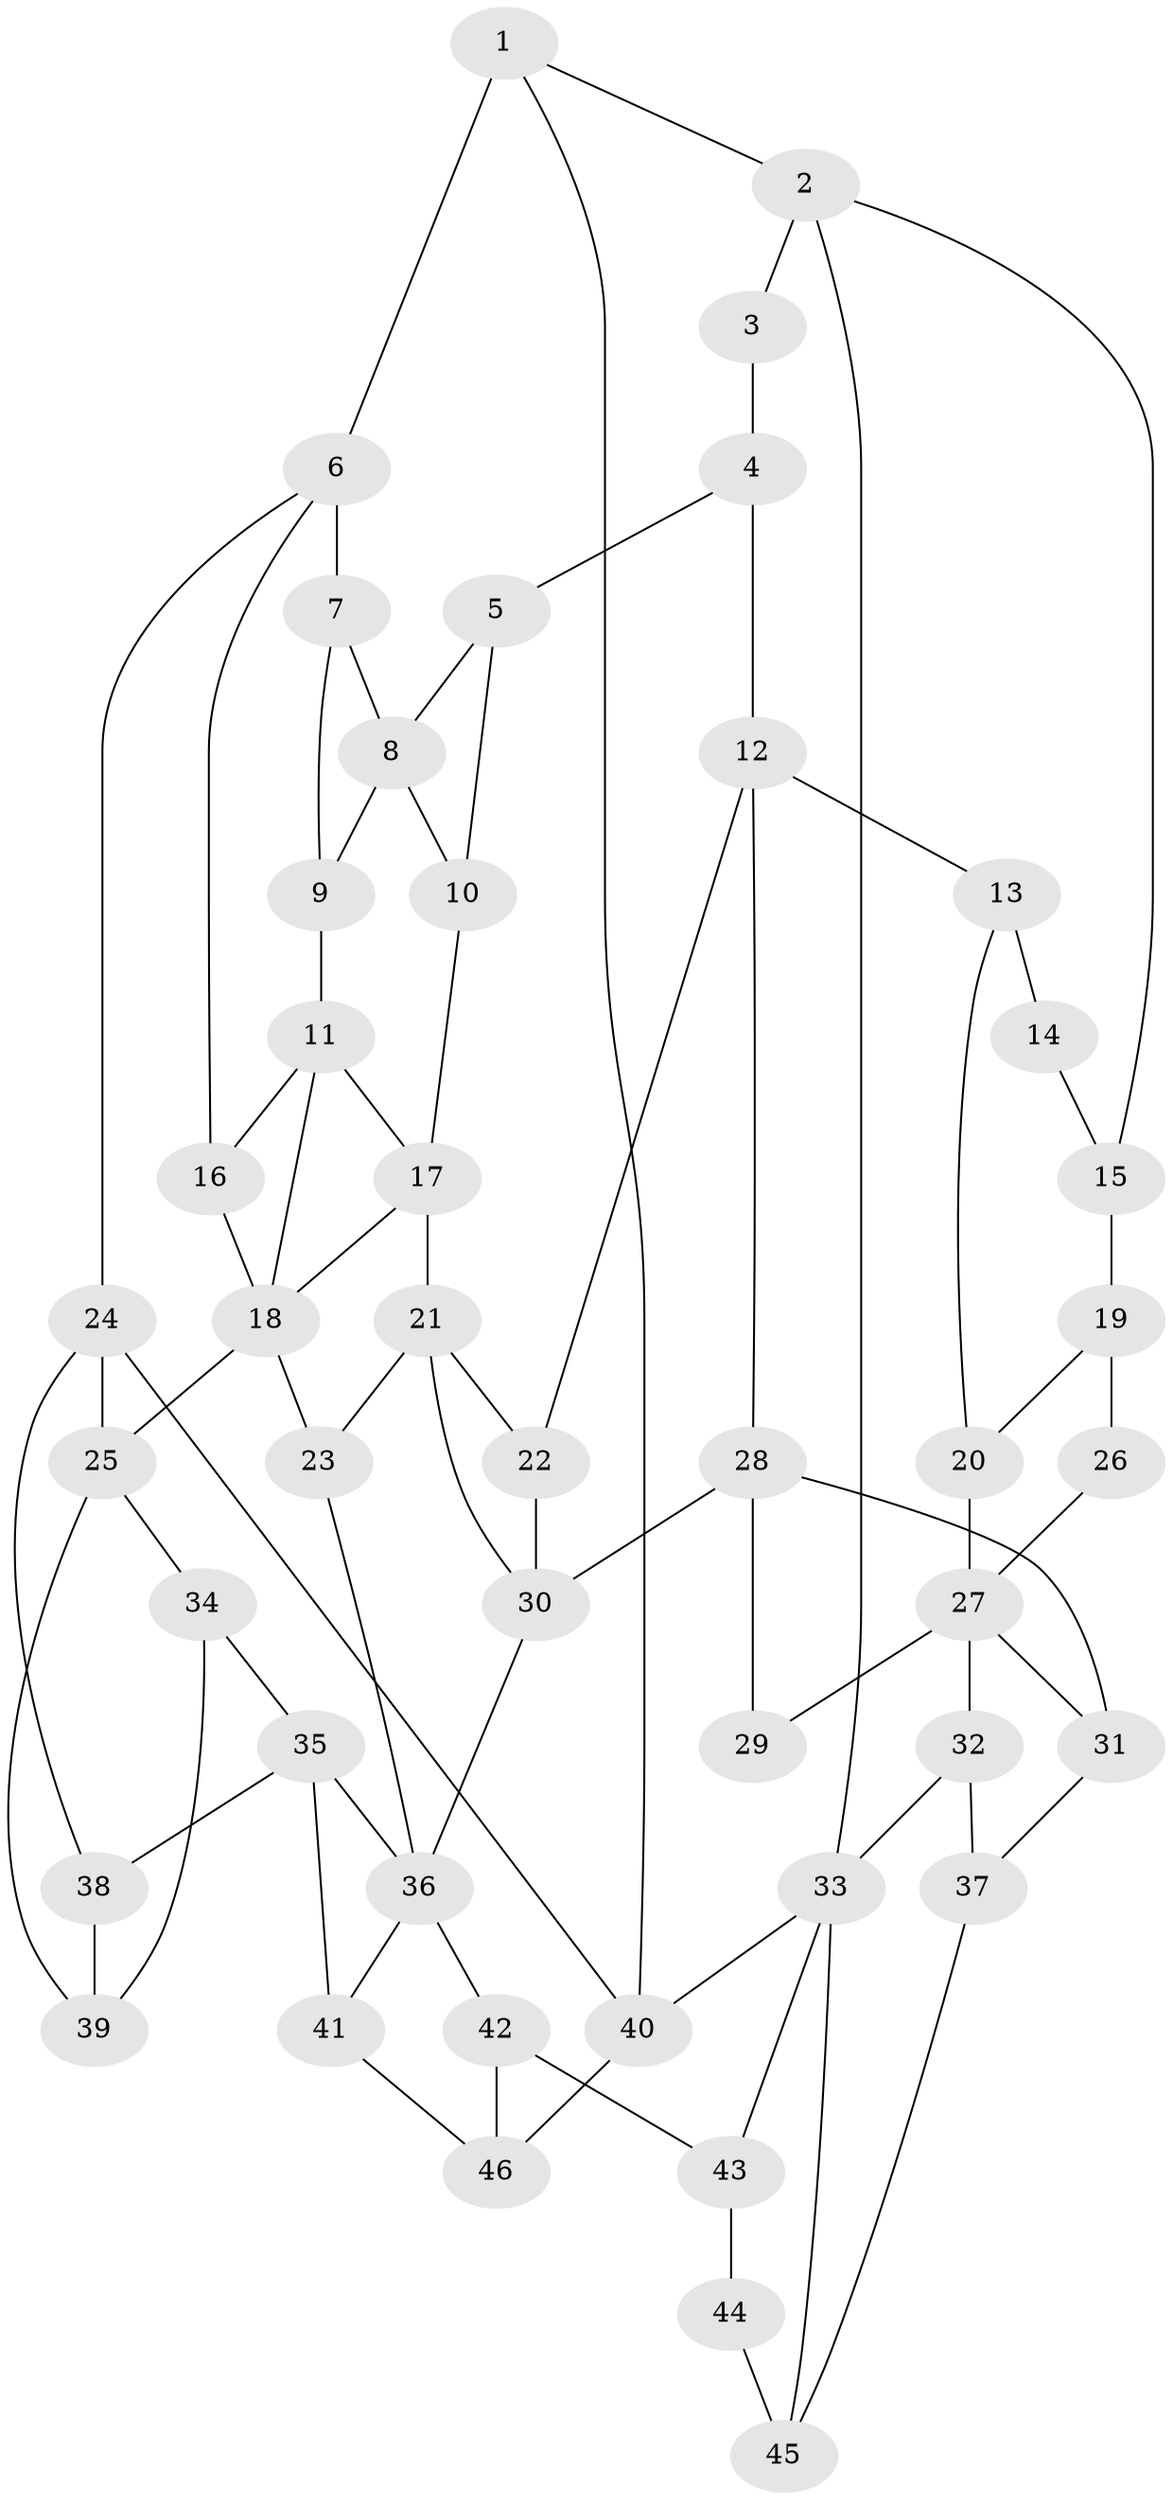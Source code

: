 // original degree distribution, {3: 0.03508771929824561, 6: 0.21929824561403508, 4: 0.20175438596491227, 5: 0.543859649122807}
// Generated by graph-tools (version 1.1) at 2025/54/03/04/25 22:54:35]
// undirected, 46 vertices, 77 edges
graph export_dot {
  node [color=gray90,style=filled];
  1;
  2;
  3;
  4;
  5;
  6;
  7;
  8;
  9;
  10;
  11;
  12;
  13;
  14;
  15;
  16;
  17;
  18;
  19;
  20;
  21;
  22;
  23;
  24;
  25;
  26;
  27;
  28;
  29;
  30;
  31;
  32;
  33;
  34;
  35;
  36;
  37;
  38;
  39;
  40;
  41;
  42;
  43;
  44;
  45;
  46;
  1 -- 2 [weight=1.0];
  1 -- 6 [weight=2.0];
  1 -- 40 [weight=1.0];
  2 -- 3 [weight=1.0];
  2 -- 15 [weight=1.0];
  2 -- 33 [weight=1.0];
  3 -- 4 [weight=2.0];
  4 -- 5 [weight=2.0];
  4 -- 12 [weight=2.0];
  5 -- 8 [weight=1.0];
  5 -- 10 [weight=1.0];
  6 -- 7 [weight=2.0];
  6 -- 16 [weight=1.0];
  6 -- 24 [weight=1.0];
  7 -- 8 [weight=1.0];
  7 -- 9 [weight=1.0];
  8 -- 9 [weight=3.0];
  8 -- 10 [weight=1.0];
  9 -- 11 [weight=2.0];
  10 -- 17 [weight=1.0];
  11 -- 16 [weight=1.0];
  11 -- 17 [weight=1.0];
  11 -- 18 [weight=1.0];
  12 -- 13 [weight=2.0];
  12 -- 22 [weight=1.0];
  12 -- 28 [weight=1.0];
  13 -- 14 [weight=3.0];
  13 -- 20 [weight=1.0];
  14 -- 15 [weight=1.0];
  15 -- 19 [weight=1.0];
  16 -- 18 [weight=1.0];
  17 -- 18 [weight=1.0];
  17 -- 21 [weight=2.0];
  18 -- 23 [weight=1.0];
  18 -- 25 [weight=2.0];
  19 -- 20 [weight=1.0];
  19 -- 26 [weight=2.0];
  20 -- 27 [weight=1.0];
  21 -- 22 [weight=1.0];
  21 -- 23 [weight=2.0];
  21 -- 30 [weight=1.0];
  22 -- 30 [weight=1.0];
  23 -- 36 [weight=1.0];
  24 -- 25 [weight=1.0];
  24 -- 38 [weight=1.0];
  24 -- 40 [weight=1.0];
  25 -- 34 [weight=1.0];
  25 -- 39 [weight=1.0];
  26 -- 27 [weight=1.0];
  27 -- 29 [weight=2.0];
  27 -- 31 [weight=1.0];
  27 -- 32 [weight=1.0];
  28 -- 29 [weight=1.0];
  28 -- 30 [weight=2.0];
  28 -- 31 [weight=1.0];
  30 -- 36 [weight=1.0];
  31 -- 37 [weight=2.0];
  32 -- 33 [weight=1.0];
  32 -- 37 [weight=1.0];
  33 -- 40 [weight=1.0];
  33 -- 43 [weight=1.0];
  33 -- 45 [weight=1.0];
  34 -- 35 [weight=1.0];
  34 -- 39 [weight=1.0];
  35 -- 36 [weight=1.0];
  35 -- 38 [weight=1.0];
  35 -- 41 [weight=3.0];
  36 -- 41 [weight=1.0];
  36 -- 42 [weight=1.0];
  37 -- 45 [weight=2.0];
  38 -- 39 [weight=2.0];
  40 -- 46 [weight=2.0];
  41 -- 46 [weight=2.0];
  42 -- 43 [weight=2.0];
  42 -- 46 [weight=2.0];
  43 -- 44 [weight=3.0];
  44 -- 45 [weight=3.0];
}
